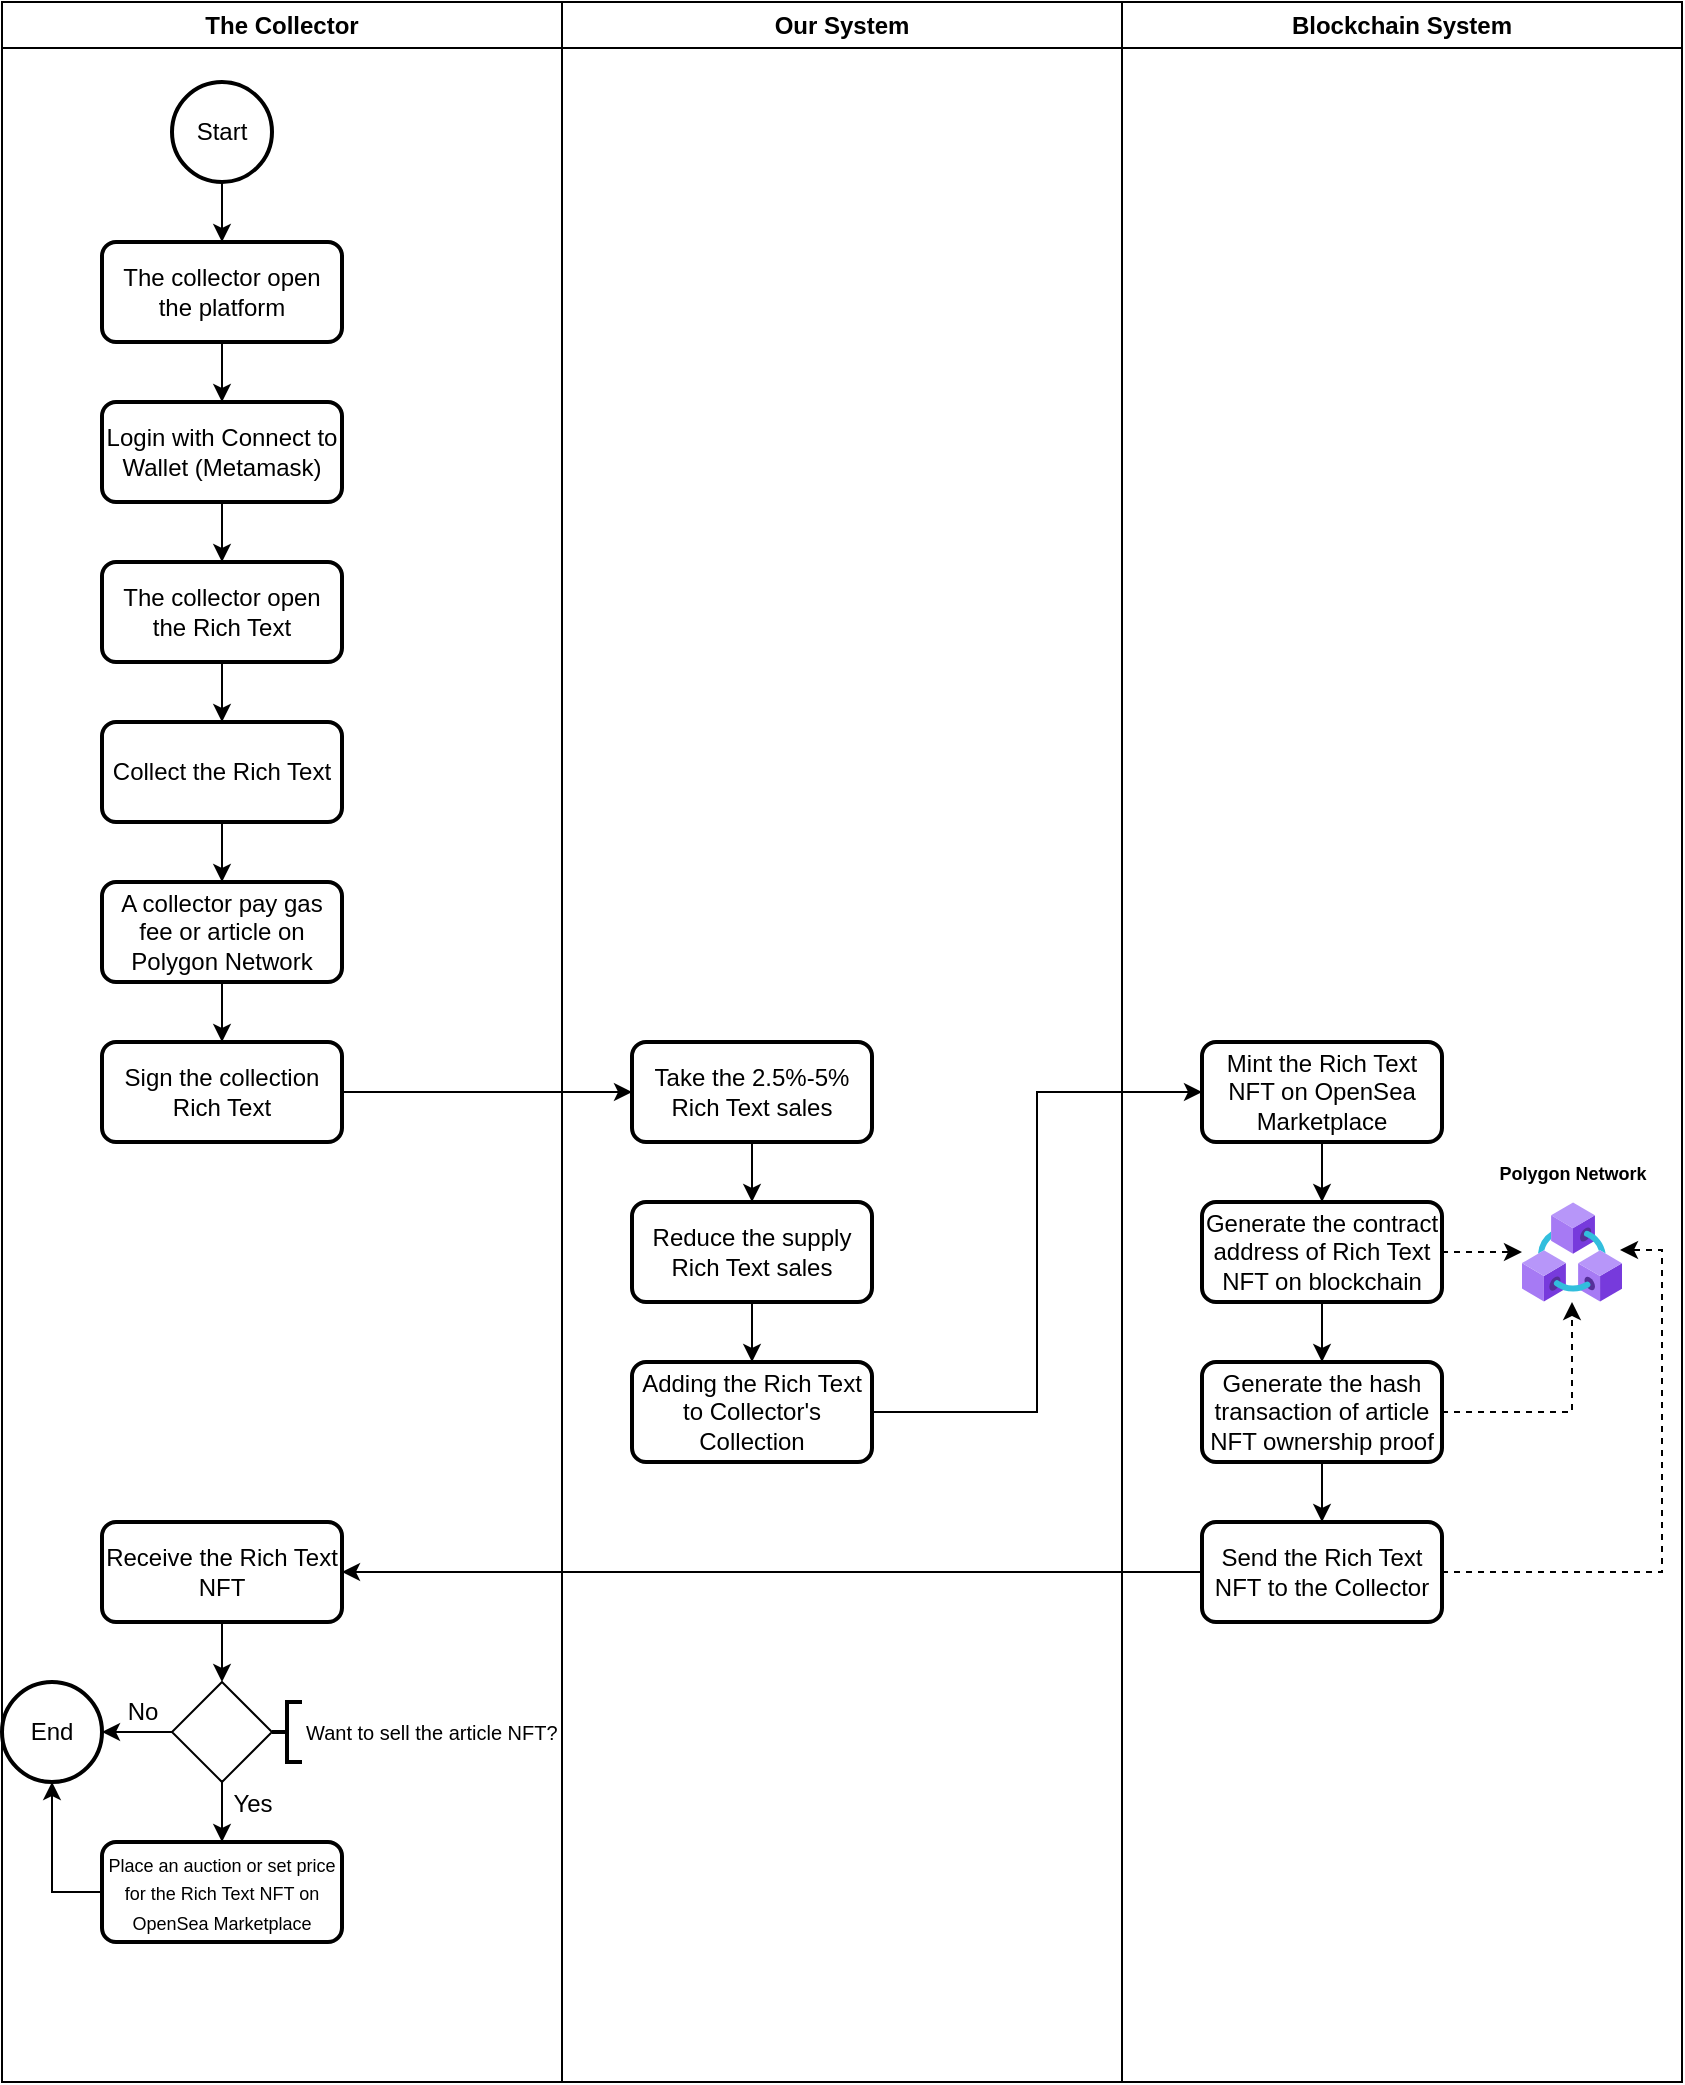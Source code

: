 <mxfile version="20.7.4" type="github">
  <diagram id="2ulhzsWL_8jlf1tnsenT" name="Page-1">
    <mxGraphModel dx="880" dy="444" grid="1" gridSize="10" guides="1" tooltips="1" connect="1" arrows="1" fold="1" page="1" pageScale="1" pageWidth="850" pageHeight="1100" math="0" shadow="0">
      <root>
        <mxCell id="0" />
        <mxCell id="1" parent="0" />
        <mxCell id="0bVLrpdGHUlPFW4BPUj3-1" value="The Collector" style="swimlane;whiteSpace=wrap;html=1;" vertex="1" parent="1">
          <mxGeometry x="5" y="40" width="280" height="1040" as="geometry">
            <mxRectangle x="20" y="40" width="100" height="30" as="alternateBounds" />
          </mxGeometry>
        </mxCell>
        <mxCell id="0bVLrpdGHUlPFW4BPUj3-2" style="edgeStyle=orthogonalEdgeStyle;rounded=0;orthogonalLoop=1;jettySize=auto;html=1;exitX=0.5;exitY=1;exitDx=0;exitDy=0;exitPerimeter=0;entryX=0.5;entryY=0;entryDx=0;entryDy=0;" edge="1" parent="0bVLrpdGHUlPFW4BPUj3-1" source="0bVLrpdGHUlPFW4BPUj3-3" target="0bVLrpdGHUlPFW4BPUj3-5">
          <mxGeometry relative="1" as="geometry" />
        </mxCell>
        <mxCell id="0bVLrpdGHUlPFW4BPUj3-3" value="Start" style="strokeWidth=2;html=1;shape=mxgraph.flowchart.start_2;whiteSpace=wrap;" vertex="1" parent="0bVLrpdGHUlPFW4BPUj3-1">
          <mxGeometry x="85" y="40" width="50" height="50" as="geometry" />
        </mxCell>
        <mxCell id="0bVLrpdGHUlPFW4BPUj3-4" style="edgeStyle=orthogonalEdgeStyle;rounded=0;orthogonalLoop=1;jettySize=auto;html=1;exitX=0.5;exitY=1;exitDx=0;exitDy=0;entryX=0.5;entryY=0;entryDx=0;entryDy=0;" edge="1" parent="0bVLrpdGHUlPFW4BPUj3-1" source="0bVLrpdGHUlPFW4BPUj3-5" target="0bVLrpdGHUlPFW4BPUj3-7">
          <mxGeometry relative="1" as="geometry" />
        </mxCell>
        <mxCell id="0bVLrpdGHUlPFW4BPUj3-5" value="The collector open the platform" style="rounded=1;whiteSpace=wrap;html=1;absoluteArcSize=1;arcSize=14;strokeWidth=2;" vertex="1" parent="0bVLrpdGHUlPFW4BPUj3-1">
          <mxGeometry x="50" y="120" width="120" height="50" as="geometry" />
        </mxCell>
        <mxCell id="0bVLrpdGHUlPFW4BPUj3-6" style="edgeStyle=orthogonalEdgeStyle;rounded=0;orthogonalLoop=1;jettySize=auto;html=1;exitX=0.5;exitY=1;exitDx=0;exitDy=0;entryX=0.5;entryY=0;entryDx=0;entryDy=0;" edge="1" parent="0bVLrpdGHUlPFW4BPUj3-1" source="0bVLrpdGHUlPFW4BPUj3-7" target="0bVLrpdGHUlPFW4BPUj3-9">
          <mxGeometry relative="1" as="geometry" />
        </mxCell>
        <mxCell id="0bVLrpdGHUlPFW4BPUj3-7" value="Login with Connect to Wallet (Metamask)" style="rounded=1;whiteSpace=wrap;html=1;absoluteArcSize=1;arcSize=14;strokeWidth=2;" vertex="1" parent="0bVLrpdGHUlPFW4BPUj3-1">
          <mxGeometry x="50" y="200" width="120" height="50" as="geometry" />
        </mxCell>
        <mxCell id="0bVLrpdGHUlPFW4BPUj3-8" style="edgeStyle=orthogonalEdgeStyle;rounded=0;orthogonalLoop=1;jettySize=auto;html=1;exitX=0.5;exitY=1;exitDx=0;exitDy=0;entryX=0.5;entryY=0;entryDx=0;entryDy=0;" edge="1" parent="0bVLrpdGHUlPFW4BPUj3-1" source="0bVLrpdGHUlPFW4BPUj3-9" target="0bVLrpdGHUlPFW4BPUj3-11">
          <mxGeometry relative="1" as="geometry" />
        </mxCell>
        <mxCell id="0bVLrpdGHUlPFW4BPUj3-9" value="The collector open the Rich Text" style="rounded=1;whiteSpace=wrap;html=1;absoluteArcSize=1;arcSize=14;strokeWidth=2;" vertex="1" parent="0bVLrpdGHUlPFW4BPUj3-1">
          <mxGeometry x="50" y="280" width="120" height="50" as="geometry" />
        </mxCell>
        <mxCell id="0bVLrpdGHUlPFW4BPUj3-10" style="edgeStyle=orthogonalEdgeStyle;rounded=0;orthogonalLoop=1;jettySize=auto;html=1;exitX=0.5;exitY=1;exitDx=0;exitDy=0;entryX=0.5;entryY=0;entryDx=0;entryDy=0;" edge="1" parent="0bVLrpdGHUlPFW4BPUj3-1" source="0bVLrpdGHUlPFW4BPUj3-11" target="0bVLrpdGHUlPFW4BPUj3-13">
          <mxGeometry relative="1" as="geometry" />
        </mxCell>
        <mxCell id="0bVLrpdGHUlPFW4BPUj3-11" value="Collect the Rich Text" style="rounded=1;whiteSpace=wrap;html=1;absoluteArcSize=1;arcSize=14;strokeWidth=2;" vertex="1" parent="0bVLrpdGHUlPFW4BPUj3-1">
          <mxGeometry x="50" y="360" width="120" height="50" as="geometry" />
        </mxCell>
        <mxCell id="0bVLrpdGHUlPFW4BPUj3-12" style="edgeStyle=orthogonalEdgeStyle;rounded=0;orthogonalLoop=1;jettySize=auto;html=1;exitX=0.5;exitY=1;exitDx=0;exitDy=0;entryX=0.5;entryY=0;entryDx=0;entryDy=0;" edge="1" parent="0bVLrpdGHUlPFW4BPUj3-1" source="0bVLrpdGHUlPFW4BPUj3-13" target="0bVLrpdGHUlPFW4BPUj3-14">
          <mxGeometry relative="1" as="geometry" />
        </mxCell>
        <mxCell id="0bVLrpdGHUlPFW4BPUj3-13" value="A collector pay gas fee or article on Polygon Network" style="rounded=1;whiteSpace=wrap;html=1;absoluteArcSize=1;arcSize=14;strokeWidth=2;" vertex="1" parent="0bVLrpdGHUlPFW4BPUj3-1">
          <mxGeometry x="50" y="440" width="120" height="50" as="geometry" />
        </mxCell>
        <mxCell id="0bVLrpdGHUlPFW4BPUj3-14" value="Sign the collection Rich Text" style="rounded=1;whiteSpace=wrap;html=1;absoluteArcSize=1;arcSize=14;strokeWidth=2;" vertex="1" parent="0bVLrpdGHUlPFW4BPUj3-1">
          <mxGeometry x="50" y="520" width="120" height="50" as="geometry" />
        </mxCell>
        <mxCell id="0bVLrpdGHUlPFW4BPUj3-15" style="edgeStyle=orthogonalEdgeStyle;rounded=0;orthogonalLoop=1;jettySize=auto;html=1;exitX=0.5;exitY=1;exitDx=0;exitDy=0;entryX=0.5;entryY=0;entryDx=0;entryDy=0;" edge="1" parent="0bVLrpdGHUlPFW4BPUj3-1" source="0bVLrpdGHUlPFW4BPUj3-16" target="0bVLrpdGHUlPFW4BPUj3-19">
          <mxGeometry relative="1" as="geometry" />
        </mxCell>
        <mxCell id="0bVLrpdGHUlPFW4BPUj3-16" value="Receive the Rich Text NFT" style="rounded=1;whiteSpace=wrap;html=1;absoluteArcSize=1;arcSize=14;strokeWidth=2;" vertex="1" parent="0bVLrpdGHUlPFW4BPUj3-1">
          <mxGeometry x="50" y="760" width="120" height="50" as="geometry" />
        </mxCell>
        <mxCell id="0bVLrpdGHUlPFW4BPUj3-17" style="edgeStyle=orthogonalEdgeStyle;rounded=0;orthogonalLoop=1;jettySize=auto;html=1;exitX=0;exitY=0.5;exitDx=0;exitDy=0;entryX=1;entryY=0.5;entryDx=0;entryDy=0;entryPerimeter=0;fontSize=10;" edge="1" parent="0bVLrpdGHUlPFW4BPUj3-1" source="0bVLrpdGHUlPFW4BPUj3-19" target="0bVLrpdGHUlPFW4BPUj3-21">
          <mxGeometry relative="1" as="geometry" />
        </mxCell>
        <mxCell id="0bVLrpdGHUlPFW4BPUj3-18" style="edgeStyle=orthogonalEdgeStyle;rounded=0;orthogonalLoop=1;jettySize=auto;html=1;exitX=0.5;exitY=1;exitDx=0;exitDy=0;entryX=0.5;entryY=0;entryDx=0;entryDy=0;fontSize=12;" edge="1" parent="0bVLrpdGHUlPFW4BPUj3-1" source="0bVLrpdGHUlPFW4BPUj3-19" target="0bVLrpdGHUlPFW4BPUj3-24">
          <mxGeometry relative="1" as="geometry" />
        </mxCell>
        <mxCell id="0bVLrpdGHUlPFW4BPUj3-19" value="" style="rhombus;whiteSpace=wrap;html=1;" vertex="1" parent="0bVLrpdGHUlPFW4BPUj3-1">
          <mxGeometry x="85" y="840" width="50" height="50" as="geometry" />
        </mxCell>
        <mxCell id="0bVLrpdGHUlPFW4BPUj3-20" value="Want to sell the article NFT?" style="strokeWidth=2;html=1;shape=mxgraph.flowchart.annotation_2;align=left;labelPosition=right;pointerEvents=1;fontSize=10;" vertex="1" parent="0bVLrpdGHUlPFW4BPUj3-1">
          <mxGeometry x="135" y="850" width="15" height="30" as="geometry" />
        </mxCell>
        <mxCell id="0bVLrpdGHUlPFW4BPUj3-21" value="End" style="strokeWidth=2;html=1;shape=mxgraph.flowchart.start_2;whiteSpace=wrap;" vertex="1" parent="0bVLrpdGHUlPFW4BPUj3-1">
          <mxGeometry y="840" width="50" height="50" as="geometry" />
        </mxCell>
        <mxCell id="0bVLrpdGHUlPFW4BPUj3-22" value="&lt;font style=&quot;font-size: 12px;&quot;&gt;No&lt;/font&gt;" style="text;html=1;align=center;verticalAlign=middle;resizable=0;points=[];autosize=1;strokeColor=none;fillColor=none;fontSize=10;" vertex="1" parent="0bVLrpdGHUlPFW4BPUj3-1">
          <mxGeometry x="50" y="840" width="40" height="30" as="geometry" />
        </mxCell>
        <mxCell id="0bVLrpdGHUlPFW4BPUj3-23" style="edgeStyle=orthogonalEdgeStyle;rounded=0;orthogonalLoop=1;jettySize=auto;html=1;exitX=0;exitY=0.5;exitDx=0;exitDy=0;entryX=0.5;entryY=1;entryDx=0;entryDy=0;entryPerimeter=0;fontSize=12;" edge="1" parent="0bVLrpdGHUlPFW4BPUj3-1" source="0bVLrpdGHUlPFW4BPUj3-24" target="0bVLrpdGHUlPFW4BPUj3-21">
          <mxGeometry relative="1" as="geometry" />
        </mxCell>
        <mxCell id="0bVLrpdGHUlPFW4BPUj3-24" value="&lt;font style=&quot;font-size: 9px;&quot;&gt;Place an auction or set price for the Rich Text NFT on OpenSea Marketplace&lt;/font&gt;" style="rounded=1;whiteSpace=wrap;html=1;absoluteArcSize=1;arcSize=14;strokeWidth=2;" vertex="1" parent="0bVLrpdGHUlPFW4BPUj3-1">
          <mxGeometry x="50" y="920" width="120" height="50" as="geometry" />
        </mxCell>
        <mxCell id="0bVLrpdGHUlPFW4BPUj3-25" value="&lt;font style=&quot;font-size: 12px;&quot;&gt;Yes&lt;/font&gt;" style="text;html=1;align=center;verticalAlign=middle;resizable=0;points=[];autosize=1;strokeColor=none;fillColor=none;fontSize=10;" vertex="1" parent="0bVLrpdGHUlPFW4BPUj3-1">
          <mxGeometry x="105" y="886" width="40" height="30" as="geometry" />
        </mxCell>
        <mxCell id="0bVLrpdGHUlPFW4BPUj3-26" value="Our System" style="swimlane;whiteSpace=wrap;html=1;" vertex="1" parent="1">
          <mxGeometry x="285" y="40" width="280" height="1040" as="geometry" />
        </mxCell>
        <mxCell id="0bVLrpdGHUlPFW4BPUj3-27" style="edgeStyle=orthogonalEdgeStyle;rounded=0;orthogonalLoop=1;jettySize=auto;html=1;exitX=0.5;exitY=1;exitDx=0;exitDy=0;entryX=0.5;entryY=0;entryDx=0;entryDy=0;fontSize=8;" edge="1" parent="0bVLrpdGHUlPFW4BPUj3-26" source="0bVLrpdGHUlPFW4BPUj3-28" target="0bVLrpdGHUlPFW4BPUj3-30">
          <mxGeometry relative="1" as="geometry" />
        </mxCell>
        <mxCell id="0bVLrpdGHUlPFW4BPUj3-28" value="Take the 2.5%-5% Rich Text sales" style="rounded=1;whiteSpace=wrap;html=1;absoluteArcSize=1;arcSize=14;strokeWidth=2;" vertex="1" parent="0bVLrpdGHUlPFW4BPUj3-26">
          <mxGeometry x="35" y="520" width="120" height="50" as="geometry" />
        </mxCell>
        <mxCell id="0bVLrpdGHUlPFW4BPUj3-29" style="edgeStyle=orthogonalEdgeStyle;rounded=0;orthogonalLoop=1;jettySize=auto;html=1;exitX=0.5;exitY=1;exitDx=0;exitDy=0;entryX=0.5;entryY=0;entryDx=0;entryDy=0;fontSize=11;" edge="1" parent="0bVLrpdGHUlPFW4BPUj3-26" source="0bVLrpdGHUlPFW4BPUj3-30" target="0bVLrpdGHUlPFW4BPUj3-31">
          <mxGeometry relative="1" as="geometry" />
        </mxCell>
        <mxCell id="0bVLrpdGHUlPFW4BPUj3-30" value="Reduce the supply Rich Text sales" style="rounded=1;whiteSpace=wrap;html=1;absoluteArcSize=1;arcSize=14;strokeWidth=2;" vertex="1" parent="0bVLrpdGHUlPFW4BPUj3-26">
          <mxGeometry x="35" y="600" width="120" height="50" as="geometry" />
        </mxCell>
        <mxCell id="0bVLrpdGHUlPFW4BPUj3-31" value="Adding the Rich Text to Collector&#39;s Collection" style="rounded=1;whiteSpace=wrap;html=1;absoluteArcSize=1;arcSize=14;strokeWidth=2;" vertex="1" parent="0bVLrpdGHUlPFW4BPUj3-26">
          <mxGeometry x="35" y="680" width="120" height="50" as="geometry" />
        </mxCell>
        <mxCell id="0bVLrpdGHUlPFW4BPUj3-32" value="Blockchain System" style="swimlane;whiteSpace=wrap;html=1;" vertex="1" parent="1">
          <mxGeometry x="565" y="40" width="280" height="1040" as="geometry" />
        </mxCell>
        <mxCell id="0bVLrpdGHUlPFW4BPUj3-33" style="edgeStyle=orthogonalEdgeStyle;rounded=0;orthogonalLoop=1;jettySize=auto;html=1;dashed=1;" edge="1" parent="0bVLrpdGHUlPFW4BPUj3-32" source="0bVLrpdGHUlPFW4BPUj3-35" target="0bVLrpdGHUlPFW4BPUj3-41">
          <mxGeometry relative="1" as="geometry" />
        </mxCell>
        <mxCell id="0bVLrpdGHUlPFW4BPUj3-34" style="edgeStyle=orthogonalEdgeStyle;rounded=0;orthogonalLoop=1;jettySize=auto;html=1;exitX=0.5;exitY=1;exitDx=0;exitDy=0;entryX=0.5;entryY=0;entryDx=0;entryDy=0;" edge="1" parent="0bVLrpdGHUlPFW4BPUj3-32" source="0bVLrpdGHUlPFW4BPUj3-35" target="0bVLrpdGHUlPFW4BPUj3-38">
          <mxGeometry relative="1" as="geometry" />
        </mxCell>
        <mxCell id="0bVLrpdGHUlPFW4BPUj3-35" value="Generate the contract address of Rich Text NFT on blockchain" style="rounded=1;whiteSpace=wrap;html=1;absoluteArcSize=1;arcSize=14;strokeWidth=2;" vertex="1" parent="0bVLrpdGHUlPFW4BPUj3-32">
          <mxGeometry x="40" y="600" width="120" height="50" as="geometry" />
        </mxCell>
        <mxCell id="0bVLrpdGHUlPFW4BPUj3-36" style="edgeStyle=orthogonalEdgeStyle;rounded=0;orthogonalLoop=1;jettySize=auto;html=1;exitX=0.5;exitY=1;exitDx=0;exitDy=0;entryX=0.5;entryY=0;entryDx=0;entryDy=0;" edge="1" parent="0bVLrpdGHUlPFW4BPUj3-32" source="0bVLrpdGHUlPFW4BPUj3-38" target="0bVLrpdGHUlPFW4BPUj3-44">
          <mxGeometry relative="1" as="geometry" />
        </mxCell>
        <mxCell id="0bVLrpdGHUlPFW4BPUj3-37" style="edgeStyle=orthogonalEdgeStyle;rounded=0;orthogonalLoop=1;jettySize=auto;html=1;exitX=1;exitY=0.5;exitDx=0;exitDy=0;dashed=1;" edge="1" parent="0bVLrpdGHUlPFW4BPUj3-32" source="0bVLrpdGHUlPFW4BPUj3-38" target="0bVLrpdGHUlPFW4BPUj3-41">
          <mxGeometry relative="1" as="geometry" />
        </mxCell>
        <mxCell id="0bVLrpdGHUlPFW4BPUj3-38" value="Generate the hash transaction of article NFT ownership proof" style="rounded=1;whiteSpace=wrap;html=1;absoluteArcSize=1;arcSize=14;strokeWidth=2;" vertex="1" parent="0bVLrpdGHUlPFW4BPUj3-32">
          <mxGeometry x="40" y="680" width="120" height="50" as="geometry" />
        </mxCell>
        <mxCell id="0bVLrpdGHUlPFW4BPUj3-39" style="edgeStyle=orthogonalEdgeStyle;rounded=0;orthogonalLoop=1;jettySize=auto;html=1;exitX=0.5;exitY=1;exitDx=0;exitDy=0;entryX=0.5;entryY=0;entryDx=0;entryDy=0;" edge="1" parent="0bVLrpdGHUlPFW4BPUj3-32" source="0bVLrpdGHUlPFW4BPUj3-40" target="0bVLrpdGHUlPFW4BPUj3-35">
          <mxGeometry relative="1" as="geometry" />
        </mxCell>
        <mxCell id="0bVLrpdGHUlPFW4BPUj3-40" value="Mint the Rich Text NFT on OpenSea Marketplace" style="rounded=1;whiteSpace=wrap;html=1;absoluteArcSize=1;arcSize=14;strokeWidth=2;" vertex="1" parent="0bVLrpdGHUlPFW4BPUj3-32">
          <mxGeometry x="40" y="520" width="120" height="50" as="geometry" />
        </mxCell>
        <mxCell id="0bVLrpdGHUlPFW4BPUj3-41" value="" style="aspect=fixed;html=1;points=[];align=center;image;fontSize=12;image=img/lib/azure2/blockchain/Azure_Blockchain_Service.svg;" vertex="1" parent="0bVLrpdGHUlPFW4BPUj3-32">
          <mxGeometry x="200" y="600" width="50" height="50" as="geometry" />
        </mxCell>
        <mxCell id="0bVLrpdGHUlPFW4BPUj3-42" value="&lt;font style=&quot;font-size: 9px;&quot;&gt;&lt;b&gt;Polygon Network&lt;/b&gt;&lt;/font&gt;" style="text;html=1;align=center;verticalAlign=middle;resizable=0;points=[];autosize=1;strokeColor=none;fillColor=none;" vertex="1" parent="0bVLrpdGHUlPFW4BPUj3-32">
          <mxGeometry x="175" y="570" width="100" height="30" as="geometry" />
        </mxCell>
        <mxCell id="0bVLrpdGHUlPFW4BPUj3-43" style="edgeStyle=orthogonalEdgeStyle;rounded=0;orthogonalLoop=1;jettySize=auto;html=1;exitX=1;exitY=0.5;exitDx=0;exitDy=0;entryX=0.98;entryY=0.48;entryDx=0;entryDy=0;entryPerimeter=0;dashed=1;" edge="1" parent="0bVLrpdGHUlPFW4BPUj3-32" source="0bVLrpdGHUlPFW4BPUj3-44" target="0bVLrpdGHUlPFW4BPUj3-41">
          <mxGeometry relative="1" as="geometry" />
        </mxCell>
        <mxCell id="0bVLrpdGHUlPFW4BPUj3-44" value="Send the Rich Text NFT to the Collector" style="rounded=1;whiteSpace=wrap;html=1;absoluteArcSize=1;arcSize=14;strokeWidth=2;" vertex="1" parent="0bVLrpdGHUlPFW4BPUj3-32">
          <mxGeometry x="40" y="760" width="120" height="50" as="geometry" />
        </mxCell>
        <mxCell id="0bVLrpdGHUlPFW4BPUj3-45" style="edgeStyle=orthogonalEdgeStyle;rounded=0;orthogonalLoop=1;jettySize=auto;html=1;exitX=1;exitY=0.5;exitDx=0;exitDy=0;entryX=0;entryY=0.5;entryDx=0;entryDy=0;" edge="1" parent="1" source="0bVLrpdGHUlPFW4BPUj3-14" target="0bVLrpdGHUlPFW4BPUj3-28">
          <mxGeometry relative="1" as="geometry" />
        </mxCell>
        <mxCell id="0bVLrpdGHUlPFW4BPUj3-46" style="edgeStyle=orthogonalEdgeStyle;rounded=0;orthogonalLoop=1;jettySize=auto;html=1;exitX=1;exitY=0.5;exitDx=0;exitDy=0;entryX=0;entryY=0.5;entryDx=0;entryDy=0;fontSize=8;" edge="1" parent="1" source="0bVLrpdGHUlPFW4BPUj3-31" target="0bVLrpdGHUlPFW4BPUj3-40">
          <mxGeometry relative="1" as="geometry" />
        </mxCell>
        <mxCell id="0bVLrpdGHUlPFW4BPUj3-47" style="edgeStyle=orthogonalEdgeStyle;rounded=0;orthogonalLoop=1;jettySize=auto;html=1;exitX=0;exitY=0.5;exitDx=0;exitDy=0;entryX=1;entryY=0.5;entryDx=0;entryDy=0;fontSize=11;" edge="1" parent="1" source="0bVLrpdGHUlPFW4BPUj3-44" target="0bVLrpdGHUlPFW4BPUj3-16">
          <mxGeometry relative="1" as="geometry" />
        </mxCell>
      </root>
    </mxGraphModel>
  </diagram>
</mxfile>
